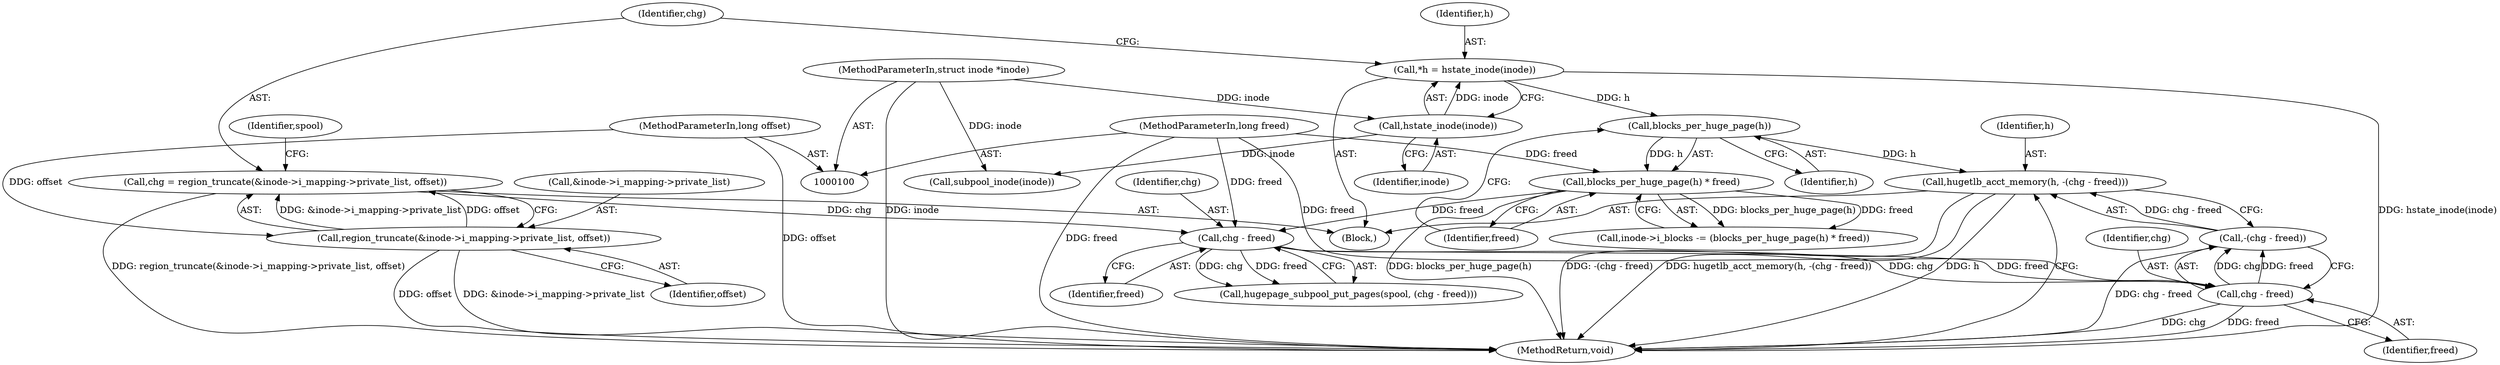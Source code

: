 digraph "0_linux_90481622d75715bfcb68501280a917dbfe516029_7@pointer" {
"1000149" [label="(Call,hugetlb_acct_memory(h, -(chg - freed)))"];
"1000136" [label="(Call,blocks_per_huge_page(h))"];
"1000106" [label="(Call,*h = hstate_inode(inode))"];
"1000108" [label="(Call,hstate_inode(inode))"];
"1000101" [label="(MethodParameterIn,struct inode *inode)"];
"1000151" [label="(Call,-(chg - freed))"];
"1000152" [label="(Call,chg - freed)"];
"1000146" [label="(Call,chg - freed)"];
"1000111" [label="(Call,chg = region_truncate(&inode->i_mapping->private_list, offset))"];
"1000113" [label="(Call,region_truncate(&inode->i_mapping->private_list, offset))"];
"1000102" [label="(MethodParameterIn,long offset)"];
"1000135" [label="(Call,blocks_per_huge_page(h) * freed)"];
"1000103" [label="(MethodParameterIn,long freed)"];
"1000151" [label="(Call,-(chg - freed))"];
"1000137" [label="(Identifier,h)"];
"1000155" [label="(MethodReturn,void)"];
"1000104" [label="(Block,)"];
"1000111" [label="(Call,chg = region_truncate(&inode->i_mapping->private_list, offset))"];
"1000109" [label="(Identifier,inode)"];
"1000113" [label="(Call,region_truncate(&inode->i_mapping->private_list, offset))"];
"1000120" [label="(Identifier,offset)"];
"1000101" [label="(MethodParameterIn,struct inode *inode)"];
"1000136" [label="(Call,blocks_per_huge_page(h))"];
"1000138" [label="(Identifier,freed)"];
"1000135" [label="(Call,blocks_per_huge_page(h) * freed)"];
"1000108" [label="(Call,hstate_inode(inode))"];
"1000148" [label="(Identifier,freed)"];
"1000147" [label="(Identifier,chg)"];
"1000146" [label="(Call,chg - freed)"];
"1000124" [label="(Call,subpool_inode(inode))"];
"1000153" [label="(Identifier,chg)"];
"1000131" [label="(Call,inode->i_blocks -= (blocks_per_huge_page(h) * freed))"];
"1000107" [label="(Identifier,h)"];
"1000112" [label="(Identifier,chg)"];
"1000103" [label="(MethodParameterIn,long freed)"];
"1000106" [label="(Call,*h = hstate_inode(inode))"];
"1000102" [label="(MethodParameterIn,long offset)"];
"1000149" [label="(Call,hugetlb_acct_memory(h, -(chg - freed)))"];
"1000154" [label="(Identifier,freed)"];
"1000152" [label="(Call,chg - freed)"];
"1000114" [label="(Call,&inode->i_mapping->private_list)"];
"1000150" [label="(Identifier,h)"];
"1000123" [label="(Identifier,spool)"];
"1000144" [label="(Call,hugepage_subpool_put_pages(spool, (chg - freed)))"];
"1000149" -> "1000104"  [label="AST: "];
"1000149" -> "1000151"  [label="CFG: "];
"1000150" -> "1000149"  [label="AST: "];
"1000151" -> "1000149"  [label="AST: "];
"1000155" -> "1000149"  [label="CFG: "];
"1000149" -> "1000155"  [label="DDG: -(chg - freed)"];
"1000149" -> "1000155"  [label="DDG: hugetlb_acct_memory(h, -(chg - freed))"];
"1000149" -> "1000155"  [label="DDG: h"];
"1000136" -> "1000149"  [label="DDG: h"];
"1000151" -> "1000149"  [label="DDG: chg - freed"];
"1000136" -> "1000135"  [label="AST: "];
"1000136" -> "1000137"  [label="CFG: "];
"1000137" -> "1000136"  [label="AST: "];
"1000138" -> "1000136"  [label="CFG: "];
"1000136" -> "1000135"  [label="DDG: h"];
"1000106" -> "1000136"  [label="DDG: h"];
"1000106" -> "1000104"  [label="AST: "];
"1000106" -> "1000108"  [label="CFG: "];
"1000107" -> "1000106"  [label="AST: "];
"1000108" -> "1000106"  [label="AST: "];
"1000112" -> "1000106"  [label="CFG: "];
"1000106" -> "1000155"  [label="DDG: hstate_inode(inode)"];
"1000108" -> "1000106"  [label="DDG: inode"];
"1000108" -> "1000109"  [label="CFG: "];
"1000109" -> "1000108"  [label="AST: "];
"1000101" -> "1000108"  [label="DDG: inode"];
"1000108" -> "1000124"  [label="DDG: inode"];
"1000101" -> "1000100"  [label="AST: "];
"1000101" -> "1000155"  [label="DDG: inode"];
"1000101" -> "1000124"  [label="DDG: inode"];
"1000151" -> "1000152"  [label="CFG: "];
"1000152" -> "1000151"  [label="AST: "];
"1000151" -> "1000155"  [label="DDG: chg - freed"];
"1000152" -> "1000151"  [label="DDG: chg"];
"1000152" -> "1000151"  [label="DDG: freed"];
"1000152" -> "1000154"  [label="CFG: "];
"1000153" -> "1000152"  [label="AST: "];
"1000154" -> "1000152"  [label="AST: "];
"1000152" -> "1000155"  [label="DDG: chg"];
"1000152" -> "1000155"  [label="DDG: freed"];
"1000146" -> "1000152"  [label="DDG: chg"];
"1000146" -> "1000152"  [label="DDG: freed"];
"1000103" -> "1000152"  [label="DDG: freed"];
"1000146" -> "1000144"  [label="AST: "];
"1000146" -> "1000148"  [label="CFG: "];
"1000147" -> "1000146"  [label="AST: "];
"1000148" -> "1000146"  [label="AST: "];
"1000144" -> "1000146"  [label="CFG: "];
"1000146" -> "1000144"  [label="DDG: chg"];
"1000146" -> "1000144"  [label="DDG: freed"];
"1000111" -> "1000146"  [label="DDG: chg"];
"1000135" -> "1000146"  [label="DDG: freed"];
"1000103" -> "1000146"  [label="DDG: freed"];
"1000111" -> "1000104"  [label="AST: "];
"1000111" -> "1000113"  [label="CFG: "];
"1000112" -> "1000111"  [label="AST: "];
"1000113" -> "1000111"  [label="AST: "];
"1000123" -> "1000111"  [label="CFG: "];
"1000111" -> "1000155"  [label="DDG: region_truncate(&inode->i_mapping->private_list, offset)"];
"1000113" -> "1000111"  [label="DDG: &inode->i_mapping->private_list"];
"1000113" -> "1000111"  [label="DDG: offset"];
"1000113" -> "1000120"  [label="CFG: "];
"1000114" -> "1000113"  [label="AST: "];
"1000120" -> "1000113"  [label="AST: "];
"1000113" -> "1000155"  [label="DDG: &inode->i_mapping->private_list"];
"1000113" -> "1000155"  [label="DDG: offset"];
"1000102" -> "1000113"  [label="DDG: offset"];
"1000102" -> "1000100"  [label="AST: "];
"1000102" -> "1000155"  [label="DDG: offset"];
"1000135" -> "1000131"  [label="AST: "];
"1000135" -> "1000138"  [label="CFG: "];
"1000138" -> "1000135"  [label="AST: "];
"1000131" -> "1000135"  [label="CFG: "];
"1000135" -> "1000155"  [label="DDG: blocks_per_huge_page(h)"];
"1000135" -> "1000131"  [label="DDG: blocks_per_huge_page(h)"];
"1000135" -> "1000131"  [label="DDG: freed"];
"1000103" -> "1000135"  [label="DDG: freed"];
"1000103" -> "1000100"  [label="AST: "];
"1000103" -> "1000155"  [label="DDG: freed"];
}
